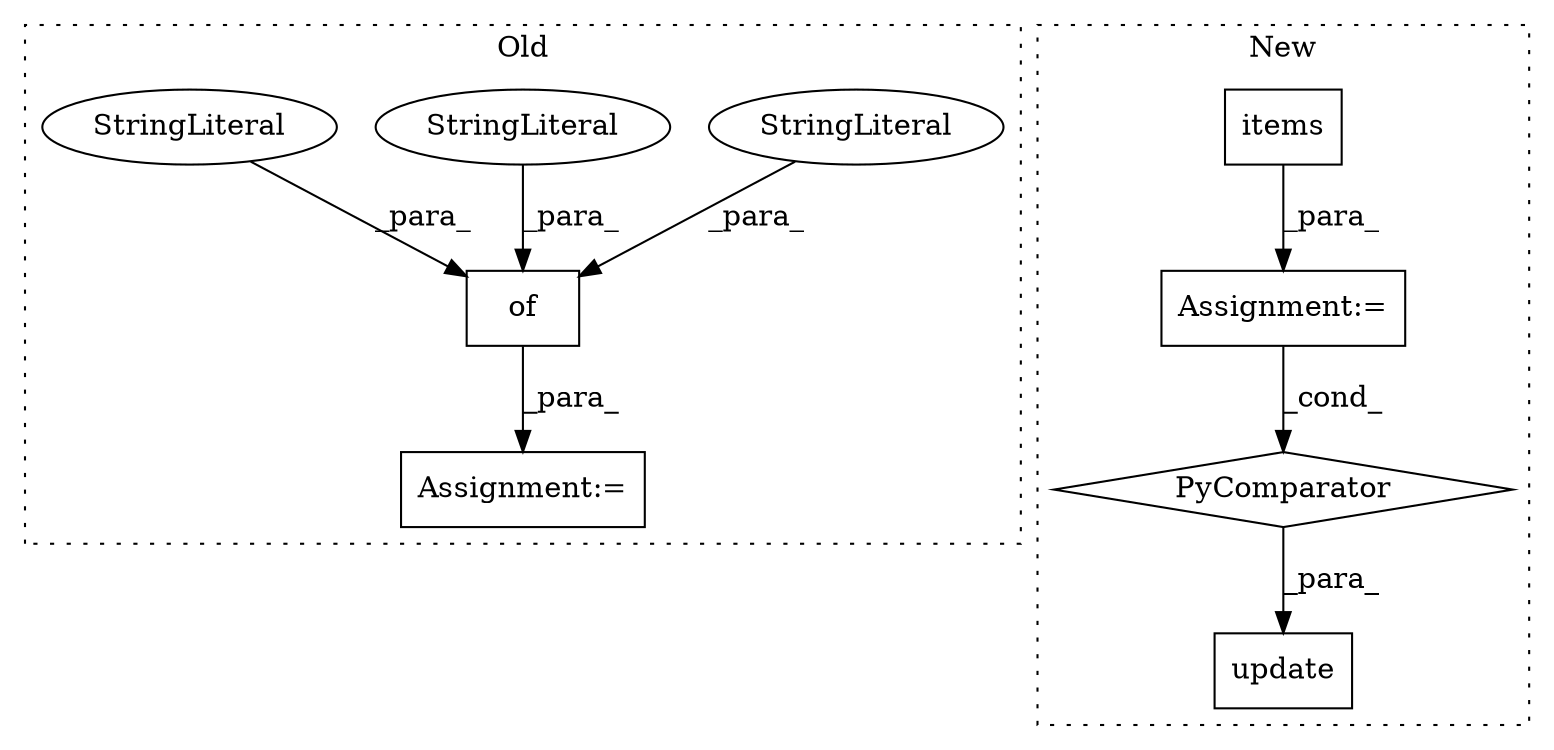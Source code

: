digraph G {
subgraph cluster0 {
1 [label="of" a="32" s="395,722" l="3,1" shape="box"];
5 [label="Assignment:=" a="7" s="390" l="1" shape="box"];
7 [label="StringLiteral" a="45" s="398" l="14" shape="ellipse"];
8 [label="StringLiteral" a="45" s="668" l="11" shape="ellipse"];
9 [label="StringLiteral" a="45" s="549" l="9" shape="ellipse"];
label = "Old";
style="dotted";
}
subgraph cluster1 {
2 [label="items" a="32" s="1843" l="7" shape="box"];
3 [label="PyComparator" a="113" s="1813" l="46" shape="diamond"];
4 [label="Assignment:=" a="7" s="1813" l="46" shape="box"];
6 [label="update" a="32" s="1697,1867" l="18,-5" shape="box"];
label = "New";
style="dotted";
}
1 -> 5 [label="_para_"];
2 -> 4 [label="_para_"];
3 -> 6 [label="_para_"];
4 -> 3 [label="_cond_"];
7 -> 1 [label="_para_"];
8 -> 1 [label="_para_"];
9 -> 1 [label="_para_"];
}